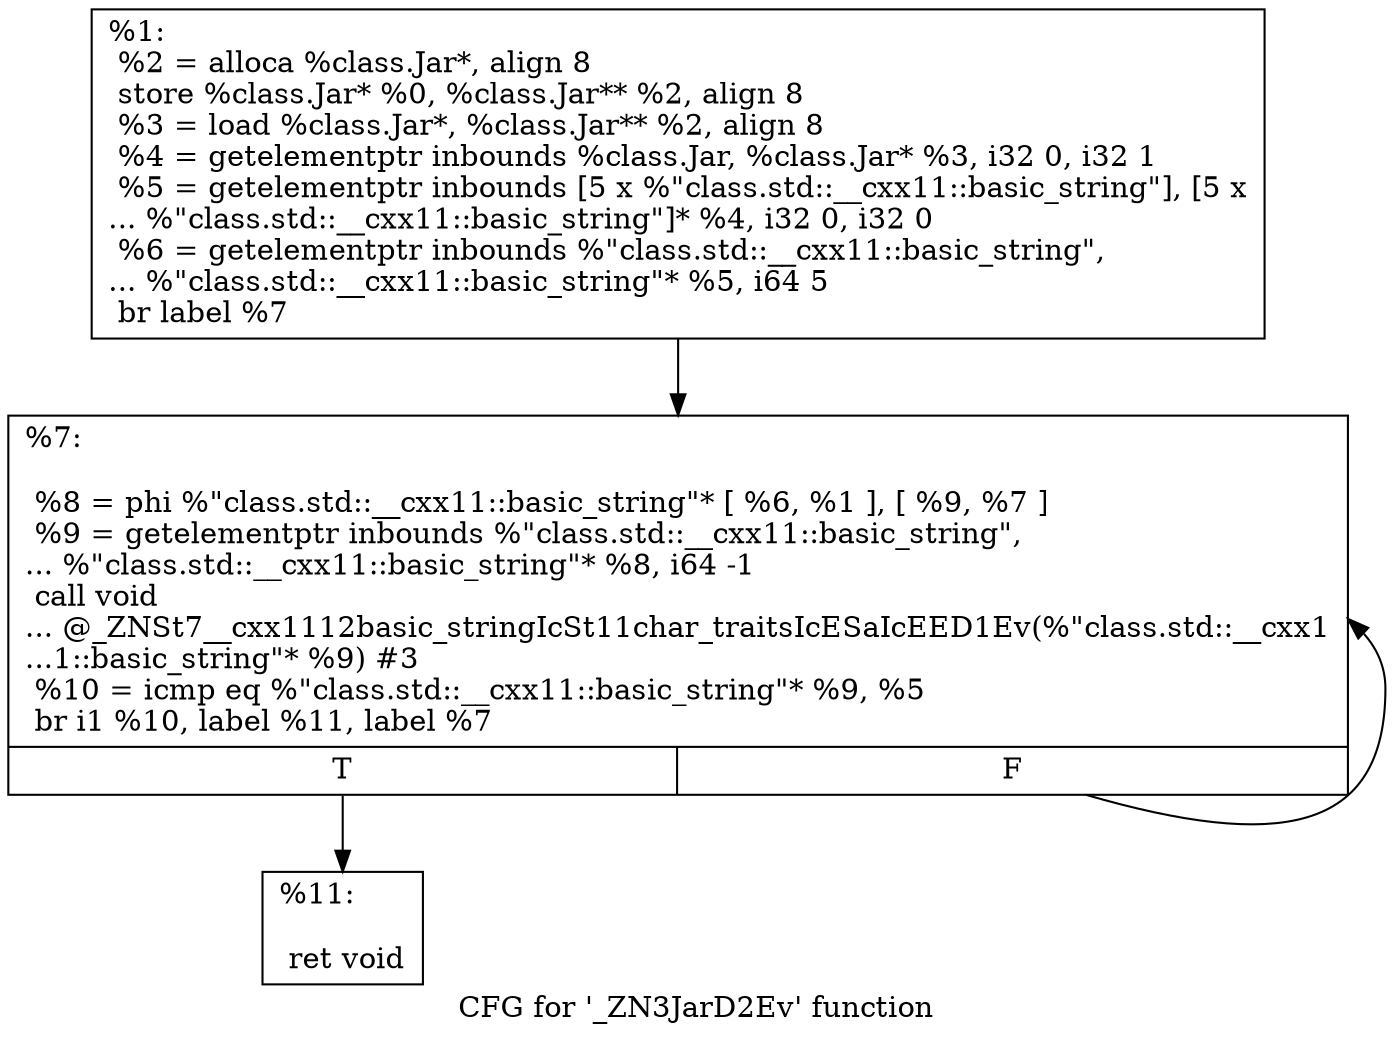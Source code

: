 digraph "CFG for '_ZN3JarD2Ev' function" {
	label="CFG for '_ZN3JarD2Ev' function";

	Node0x564d6422c770 [shape=record,label="{%1:\l  %2 = alloca %class.Jar*, align 8\l  store %class.Jar* %0, %class.Jar** %2, align 8\l  %3 = load %class.Jar*, %class.Jar** %2, align 8\l  %4 = getelementptr inbounds %class.Jar, %class.Jar* %3, i32 0, i32 1\l  %5 = getelementptr inbounds [5 x %\"class.std::__cxx11::basic_string\"], [5 x\l... %\"class.std::__cxx11::basic_string\"]* %4, i32 0, i32 0\l  %6 = getelementptr inbounds %\"class.std::__cxx11::basic_string\",\l... %\"class.std::__cxx11::basic_string\"* %5, i64 5\l  br label %7\l}"];
	Node0x564d6422c770 -> Node0x564d6422caf0;
	Node0x564d6422caf0 [shape=record,label="{%7:\l\l  %8 = phi %\"class.std::__cxx11::basic_string\"* [ %6, %1 ], [ %9, %7 ]\l  %9 = getelementptr inbounds %\"class.std::__cxx11::basic_string\",\l... %\"class.std::__cxx11::basic_string\"* %8, i64 -1\l  call void\l... @_ZNSt7__cxx1112basic_stringIcSt11char_traitsIcESaIcEED1Ev(%\"class.std::__cxx1\l...1::basic_string\"* %9) #3\l  %10 = icmp eq %\"class.std::__cxx11::basic_string\"* %9, %5\l  br i1 %10, label %11, label %7\l|{<s0>T|<s1>F}}"];
	Node0x564d6422caf0:s0 -> Node0x564d6422c980;
	Node0x564d6422caf0:s1 -> Node0x564d6422caf0;
	Node0x564d6422c980 [shape=record,label="{%11:\l\l  ret void\l}"];
}
